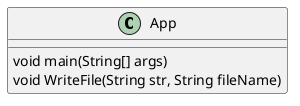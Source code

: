 @startuml
class App
{
    void main(String[] args)
    void WriteFile(String str, String fileName)
}
@enduml